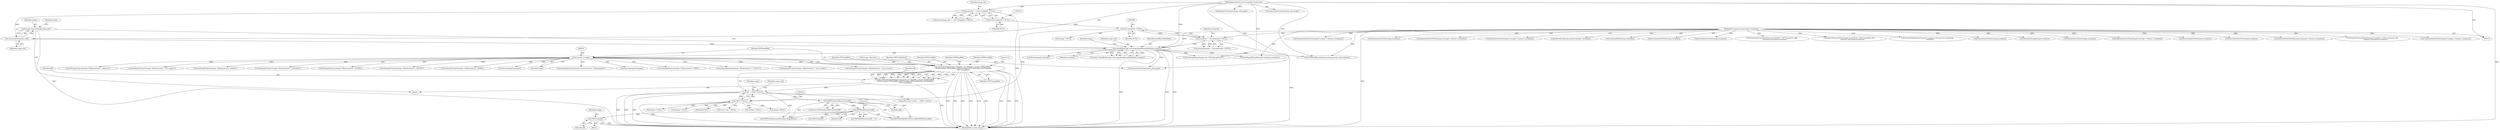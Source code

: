 digraph "0_ImageMagick_2bb6941a2d557f26a2f2049ade466e118eeaab91@pointer" {
"1000321" [label="(Call,TIFFClose(tiff))"];
"1000290" [label="(Call,TIFFReadDirectory(tiff))"];
"1000269" [label="(Call,TIFFNumberOfDirectories(tiff))"];
"1000241" [label="(Call,tiff == (TIFF *) NULL)"];
"1000223" [label="(Call,tiff=TIFFClientOpen(image->filename,\"rb\",(thandle_t) image,TIFFReadBlob,\n    TIFFWriteBlob,TIFFSeekBlob,TIFFCloseBlob,TIFFGetBlobSize,TIFFMapBlob,\n    TIFFUnmapBlob))"];
"1000225" [label="(Call,TIFFClientOpen(image->filename,\"rb\",(thandle_t) image,TIFFReadBlob,\n    TIFFWriteBlob,TIFFSeekBlob,TIFFCloseBlob,TIFFGetBlobSize,TIFFMapBlob,\n    TIFFUnmapBlob))"];
"1000230" [label="(Call,(thandle_t) image)"];
"1000200" [label="(Call,OpenBlob(image_info,image,ReadBinaryBlobMode,exception))"];
"1000196" [label="(Call,AcquireImage(image_info))"];
"1000156" [label="(Call,image_info != (const ImageInfo *) NULL)"];
"1000116" [label="(MethodParameterIn,const ImageInfo *image_info)"];
"1000158" [label="(Call,(const ImageInfo *) NULL)"];
"1000194" [label="(Call,image=AcquireImage(image_info))"];
"1000183" [label="(Call,exception != (ExceptionInfo *) NULL)"];
"1000117" [label="(MethodParameterIn,ExceptionInfo *exception)"];
"1000185" [label="(Call,(ExceptionInfo *) NULL)"];
"1000243" [label="(Call,(TIFF *) NULL)"];
"1000487" [label="(Call,SetImageProperty(image,\"tiff:photometric\",\"RGB\"))"];
"1000243" [label="(Call,(TIFF *) NULL)"];
"1003376" [label="(Call,TIFFReadPhotoshopLayers(image,image_info,exception))"];
"1000202" [label="(Identifier,image)"];
"1000160" [label="(Identifier,NULL)"];
"1000224" [label="(Identifier,tiff)"];
"1000201" [label="(Identifier,image_info)"];
"1000324" [label="(Identifier,image)"];
"1000514" [label="(Call,SetImageProperty(image,\"tiff:photometric\",\"LOGLUV\"))"];
"1001518" [label="(Call,GetImageDepth(image,exception))"];
"1000155" [label="(Call,assert(image_info != (const ImageInfo *) NULL))"];
"1000289" [label="(Call,TIFFReadDirectory(tiff) != 0)"];
"1000270" [label="(Identifier,tiff)"];
"1003406" [label="(MethodReturn,static Image *)"];
"1000469" [label="(Call,SetImageProperty(image,\"tiff:photometric\",\"min-is-white\"))"];
"1002450" [label="(Call,SyncAuthenticPixels(image,exception))"];
"1002629" [label="(Call,SyncAuthenticPixels(image,exception))"];
"1000225" [label="(Call,TIFFClientOpen(image->filename,\"rb\",(thandle_t) image,TIFFReadBlob,\n    TIFFWriteBlob,TIFFSeekBlob,TIFFCloseBlob,TIFFGetBlobSize,TIFFMapBlob,\n    TIFFUnmapBlob))"];
"1000195" [label="(Identifier,image)"];
"1000290" [label="(Call,TIFFReadDirectory(tiff))"];
"1001867" [label="(Call,ImportQuantumPixels(image,(CacheView *) NULL,quantum_info,\n            quantum_type,pixels,exception))"];
"1000460" [label="(Call,SetImageProperty(image,\"tiff:photometric\",\"min-is-black\"))"];
"1002244" [label="(Call,ImportQuantumPixels(image,(CacheView *) NULL,quantum_info,\n              quantum_type,pixels,exception))"];
"1000322" [label="(Identifier,tiff)"];
"1000291" [label="(Identifier,tiff)"];
"1000269" [label="(Call,TIFFNumberOfDirectories(tiff))"];
"1000118" [label="(Block,)"];
"1003330" [label="(Call,AcquireNextImage(image_info,image))"];
"1000760" [label="(Call,(const char *) NULL)"];
"1000317" [label="(Call,(Image *) NULL)"];
"1002785" [label="(Call,QueueAuthenticPixels(image,0,y,image->columns,rows_remaining,\n            exception))"];
"1000235" [label="(Identifier,TIFFSeekBlob)"];
"1000212" [label="(Call,DestroyImageList(image))"];
"1000345" [label="(Call,TIFFPrintDirectory(tiff,stdout,MagickFalse))"];
"1002255" [label="(Call,SyncAuthenticPixels(image,exception))"];
"1003265" [label="(Call,DecodeLabImage(image,exception))"];
"1000226" [label="(Call,image->filename)"];
"1000352" [label="(Call,TIFFGetField(tiff,TIFFTAG_IMAGEWIDTH,&width))"];
"1002077" [label="(Call,SyncAuthenticPixels(image,exception))"];
"1000248" [label="(Identifier,image)"];
"1000116" [label="(MethodParameterIn,const ImageInfo *image_info)"];
"1000184" [label="(Identifier,exception)"];
"1001849" [label="(Call,QueueAuthenticPixels(image,0,y,image->columns,1,exception))"];
"1000197" [label="(Identifier,image_info)"];
"1000194" [label="(Call,image=AcquireImage(image_info))"];
"1003218" [label="(Call,SyncAuthenticPixels(image,exception))"];
"1000267" [label="(Call,(size_t)TIFFNumberOfDirectories(tiff))"];
"1000183" [label="(Call,exception != (ExceptionInfo *) NULL)"];
"1000232" [label="(Identifier,image)"];
"1000158" [label="(Call,(const ImageInfo *) NULL)"];
"1003400" [label="(Call,(Image *)NULL)"];
"1000310" [label="(Call,AcquireNextImage(image_info,image))"];
"1001139" [label="(Call,AcquireQuantumInfo(image_info,image))"];
"1000300" [label="(Call,TIFFClose(tiff))"];
"1000320" [label="(Block,)"];
"1000307" [label="(Call,(Image *) NULL)"];
"1002990" [label="(Call,SyncAuthenticPixels(image,exception))"];
"1000550" [label="(Call,SetImageProperty(image,\"tiff:photometric\",\"unknown\"))"];
"1000156" [label="(Call,image_info != (const ImageInfo *) NULL)"];
"1000240" [label="(ControlStructure,if (tiff == (TIFF *) NULL))"];
"1000237" [label="(Identifier,TIFFGetBlobSize)"];
"1000292" [label="(Literal,0)"];
"1000117" [label="(MethodParameterIn,ExceptionInfo *exception)"];
"1000215" [label="(Call,(Image *) NULL)"];
"1000242" [label="(Identifier,tiff)"];
"1000252" [label="(Call,(Image *) NULL)"];
"1000753" [label="(Call,GetImageOption(image_info,\"tiff:exif-properties\"))"];
"1000187" [label="(Identifier,NULL)"];
"1000204" [label="(Identifier,exception)"];
"1000239" [label="(Identifier,TIFFUnmapBlob)"];
"1000505" [label="(Call,SetImageProperty(image,\"tiff:photometric\",\"CIE Log2(L)\"))"];
"1002048" [label="(Call,QueueAuthenticPixels(image,0,y,image->columns,1,exception))"];
"1000199" [label="(Identifier,status)"];
"1002066" [label="(Call,ImportQuantumPixels(image,(CacheView *) NULL,quantum_info,\n            quantum_type,pixels,exception))"];
"1002329" [label="(Call,QueueAuthenticPixels(image,0,y,image->columns,1,exception))"];
"1000321" [label="(Call,TIFFClose(tiff))"];
"1000200" [label="(Call,OpenBlob(image_info,image,ReadBinaryBlobMode,exception))"];
"1000478" [label="(Call,SetImageProperty(image,\"tiff:photometric\",\"palette\"))"];
"1002510" [label="(Call,QueueAuthenticPixels(image,0,y,image->columns,1,exception))"];
"1000245" [label="(Identifier,NULL)"];
"1000532" [label="(Call,SetImageProperty(image,\"tiff:photometric\",\"separated\"))"];
"1000203" [label="(Identifier,ReadBinaryBlobMode)"];
"1000258" [label="(Identifier,image_info)"];
"1000230" [label="(Call,(thandle_t) image)"];
"1000157" [label="(Identifier,image_info)"];
"1000541" [label="(Call,SetImageProperty(image,\"tiff:photometric\",\"YCBCR\"))"];
"1000241" [label="(Call,tiff == (TIFF *) NULL)"];
"1000220" [label="(Call,SetMagickThreadValue(tiff_exception,exception))"];
"1000185" [label="(Call,(ExceptionInfo *) NULL)"];
"1000496" [label="(Call,SetImageProperty(image,\"tiff:photometric\",\"CIELAB\"))"];
"1001878" [label="(Call,SyncAuthenticPixels(image,exception))"];
"1000236" [label="(Identifier,TIFFCloseBlob)"];
"1000198" [label="(Call,status=OpenBlob(image_info,image,ReadBinaryBlobMode,exception))"];
"1000233" [label="(Identifier,TIFFReadBlob)"];
"1003137" [label="(Call,QueueAuthenticPixels(image,0,y,image->columns,1,exception))"];
"1002158" [label="(Call,GetAuthenticPixels(image,0,y,image->columns,1,exception))"];
"1000523" [label="(Call,SetImageProperty(image,\"tiff:photometric\",\"MASK\"))"];
"1000304" [label="(Call,DestroyImageList(image))"];
"1000196" [label="(Call,AcquireImage(image_info))"];
"1000223" [label="(Call,tiff=TIFFClientOpen(image->filename,\"rb\",(thandle_t) image,TIFFReadBlob,\n    TIFFWriteBlob,TIFFSeekBlob,TIFFCloseBlob,TIFFGetBlobSize,TIFFMapBlob,\n    TIFFUnmapBlob))"];
"1000647" [label="(Call,InheritException(exception,&image->exception))"];
"1000238" [label="(Identifier,TIFFMapBlob)"];
"1000449" [label="(Call,SetImageProperty(image,\"quantum:format\",\"floating-point\"))"];
"1000234" [label="(Identifier,TIFFWriteBlob)"];
"1000182" [label="(Call,assert(exception != (ExceptionInfo *) NULL))"];
"1000249" [label="(Call,DestroyImageList(image))"];
"1000229" [label="(Literal,\"rb\")"];
"1000321" -> "1000320"  [label="AST: "];
"1000321" -> "1000322"  [label="CFG: "];
"1000322" -> "1000321"  [label="AST: "];
"1000324" -> "1000321"  [label="CFG: "];
"1000321" -> "1003406"  [label="DDG: "];
"1000321" -> "1003406"  [label="DDG: "];
"1000290" -> "1000321"  [label="DDG: "];
"1000290" -> "1000289"  [label="AST: "];
"1000290" -> "1000291"  [label="CFG: "];
"1000291" -> "1000290"  [label="AST: "];
"1000292" -> "1000290"  [label="CFG: "];
"1000290" -> "1000289"  [label="DDG: "];
"1000269" -> "1000290"  [label="DDG: "];
"1000290" -> "1000300"  [label="DDG: "];
"1000290" -> "1000345"  [label="DDG: "];
"1000290" -> "1000352"  [label="DDG: "];
"1000269" -> "1000267"  [label="AST: "];
"1000269" -> "1000270"  [label="CFG: "];
"1000270" -> "1000269"  [label="AST: "];
"1000267" -> "1000269"  [label="CFG: "];
"1000269" -> "1000267"  [label="DDG: "];
"1000241" -> "1000269"  [label="DDG: "];
"1000269" -> "1000345"  [label="DDG: "];
"1000269" -> "1000352"  [label="DDG: "];
"1000241" -> "1000240"  [label="AST: "];
"1000241" -> "1000243"  [label="CFG: "];
"1000242" -> "1000241"  [label="AST: "];
"1000243" -> "1000241"  [label="AST: "];
"1000248" -> "1000241"  [label="CFG: "];
"1000258" -> "1000241"  [label="CFG: "];
"1000241" -> "1003406"  [label="DDG: "];
"1000241" -> "1003406"  [label="DDG: "];
"1000241" -> "1003406"  [label="DDG: "];
"1000223" -> "1000241"  [label="DDG: "];
"1000243" -> "1000241"  [label="DDG: "];
"1000241" -> "1000345"  [label="DDG: "];
"1000241" -> "1000352"  [label="DDG: "];
"1000223" -> "1000118"  [label="AST: "];
"1000223" -> "1000225"  [label="CFG: "];
"1000224" -> "1000223"  [label="AST: "];
"1000225" -> "1000223"  [label="AST: "];
"1000242" -> "1000223"  [label="CFG: "];
"1000223" -> "1003406"  [label="DDG: "];
"1000225" -> "1000223"  [label="DDG: "];
"1000225" -> "1000223"  [label="DDG: "];
"1000225" -> "1000223"  [label="DDG: "];
"1000225" -> "1000223"  [label="DDG: "];
"1000225" -> "1000223"  [label="DDG: "];
"1000225" -> "1000223"  [label="DDG: "];
"1000225" -> "1000223"  [label="DDG: "];
"1000225" -> "1000223"  [label="DDG: "];
"1000225" -> "1000223"  [label="DDG: "];
"1000225" -> "1000223"  [label="DDG: "];
"1000225" -> "1000239"  [label="CFG: "];
"1000226" -> "1000225"  [label="AST: "];
"1000229" -> "1000225"  [label="AST: "];
"1000230" -> "1000225"  [label="AST: "];
"1000233" -> "1000225"  [label="AST: "];
"1000234" -> "1000225"  [label="AST: "];
"1000235" -> "1000225"  [label="AST: "];
"1000236" -> "1000225"  [label="AST: "];
"1000237" -> "1000225"  [label="AST: "];
"1000238" -> "1000225"  [label="AST: "];
"1000239" -> "1000225"  [label="AST: "];
"1000225" -> "1003406"  [label="DDG: "];
"1000225" -> "1003406"  [label="DDG: "];
"1000225" -> "1003406"  [label="DDG: "];
"1000225" -> "1003406"  [label="DDG: "];
"1000225" -> "1003406"  [label="DDG: "];
"1000225" -> "1003406"  [label="DDG: "];
"1000225" -> "1003406"  [label="DDG: "];
"1000225" -> "1003406"  [label="DDG: "];
"1000225" -> "1003406"  [label="DDG: "];
"1000230" -> "1000225"  [label="DDG: "];
"1000230" -> "1000232"  [label="CFG: "];
"1000231" -> "1000230"  [label="AST: "];
"1000232" -> "1000230"  [label="AST: "];
"1000233" -> "1000230"  [label="CFG: "];
"1000200" -> "1000230"  [label="DDG: "];
"1000230" -> "1000249"  [label="DDG: "];
"1000230" -> "1000304"  [label="DDG: "];
"1000230" -> "1000310"  [label="DDG: "];
"1000230" -> "1000449"  [label="DDG: "];
"1000230" -> "1000460"  [label="DDG: "];
"1000230" -> "1000469"  [label="DDG: "];
"1000230" -> "1000478"  [label="DDG: "];
"1000230" -> "1000487"  [label="DDG: "];
"1000230" -> "1000496"  [label="DDG: "];
"1000230" -> "1000505"  [label="DDG: "];
"1000230" -> "1000514"  [label="DDG: "];
"1000230" -> "1000523"  [label="DDG: "];
"1000230" -> "1000532"  [label="DDG: "];
"1000230" -> "1000541"  [label="DDG: "];
"1000230" -> "1000550"  [label="DDG: "];
"1000200" -> "1000198"  [label="AST: "];
"1000200" -> "1000204"  [label="CFG: "];
"1000201" -> "1000200"  [label="AST: "];
"1000202" -> "1000200"  [label="AST: "];
"1000203" -> "1000200"  [label="AST: "];
"1000204" -> "1000200"  [label="AST: "];
"1000198" -> "1000200"  [label="CFG: "];
"1000200" -> "1003406"  [label="DDG: "];
"1000200" -> "1003406"  [label="DDG: "];
"1000200" -> "1003406"  [label="DDG: "];
"1000200" -> "1000198"  [label="DDG: "];
"1000200" -> "1000198"  [label="DDG: "];
"1000200" -> "1000198"  [label="DDG: "];
"1000200" -> "1000198"  [label="DDG: "];
"1000196" -> "1000200"  [label="DDG: "];
"1000116" -> "1000200"  [label="DDG: "];
"1000194" -> "1000200"  [label="DDG: "];
"1000183" -> "1000200"  [label="DDG: "];
"1000117" -> "1000200"  [label="DDG: "];
"1000200" -> "1000212"  [label="DDG: "];
"1000200" -> "1000220"  [label="DDG: "];
"1000200" -> "1000310"  [label="DDG: "];
"1000200" -> "1000753"  [label="DDG: "];
"1000200" -> "1003376"  [label="DDG: "];
"1000196" -> "1000194"  [label="AST: "];
"1000196" -> "1000197"  [label="CFG: "];
"1000197" -> "1000196"  [label="AST: "];
"1000194" -> "1000196"  [label="CFG: "];
"1000196" -> "1000194"  [label="DDG: "];
"1000156" -> "1000196"  [label="DDG: "];
"1000116" -> "1000196"  [label="DDG: "];
"1000156" -> "1000155"  [label="AST: "];
"1000156" -> "1000158"  [label="CFG: "];
"1000157" -> "1000156"  [label="AST: "];
"1000158" -> "1000156"  [label="AST: "];
"1000155" -> "1000156"  [label="CFG: "];
"1000156" -> "1003406"  [label="DDG: "];
"1000156" -> "1000155"  [label="DDG: "];
"1000156" -> "1000155"  [label="DDG: "];
"1000116" -> "1000156"  [label="DDG: "];
"1000158" -> "1000156"  [label="DDG: "];
"1000116" -> "1000115"  [label="AST: "];
"1000116" -> "1003406"  [label="DDG: "];
"1000116" -> "1000310"  [label="DDG: "];
"1000116" -> "1000753"  [label="DDG: "];
"1000116" -> "1001139"  [label="DDG: "];
"1000116" -> "1003330"  [label="DDG: "];
"1000116" -> "1003376"  [label="DDG: "];
"1000158" -> "1000160"  [label="CFG: "];
"1000159" -> "1000158"  [label="AST: "];
"1000160" -> "1000158"  [label="AST: "];
"1000158" -> "1000185"  [label="DDG: "];
"1000194" -> "1000118"  [label="AST: "];
"1000195" -> "1000194"  [label="AST: "];
"1000199" -> "1000194"  [label="CFG: "];
"1000194" -> "1003406"  [label="DDG: "];
"1000183" -> "1000182"  [label="AST: "];
"1000183" -> "1000185"  [label="CFG: "];
"1000184" -> "1000183"  [label="AST: "];
"1000185" -> "1000183"  [label="AST: "];
"1000182" -> "1000183"  [label="CFG: "];
"1000183" -> "1003406"  [label="DDG: "];
"1000183" -> "1000182"  [label="DDG: "];
"1000183" -> "1000182"  [label="DDG: "];
"1000117" -> "1000183"  [label="DDG: "];
"1000185" -> "1000183"  [label="DDG: "];
"1000117" -> "1000115"  [label="AST: "];
"1000117" -> "1003406"  [label="DDG: "];
"1000117" -> "1000220"  [label="DDG: "];
"1000117" -> "1000647"  [label="DDG: "];
"1000117" -> "1001518"  [label="DDG: "];
"1000117" -> "1001849"  [label="DDG: "];
"1000117" -> "1001867"  [label="DDG: "];
"1000117" -> "1001878"  [label="DDG: "];
"1000117" -> "1002048"  [label="DDG: "];
"1000117" -> "1002066"  [label="DDG: "];
"1000117" -> "1002077"  [label="DDG: "];
"1000117" -> "1002158"  [label="DDG: "];
"1000117" -> "1002244"  [label="DDG: "];
"1000117" -> "1002255"  [label="DDG: "];
"1000117" -> "1002329"  [label="DDG: "];
"1000117" -> "1002450"  [label="DDG: "];
"1000117" -> "1002510"  [label="DDG: "];
"1000117" -> "1002629"  [label="DDG: "];
"1000117" -> "1002785"  [label="DDG: "];
"1000117" -> "1002990"  [label="DDG: "];
"1000117" -> "1003137"  [label="DDG: "];
"1000117" -> "1003218"  [label="DDG: "];
"1000117" -> "1003265"  [label="DDG: "];
"1000117" -> "1003376"  [label="DDG: "];
"1000185" -> "1000187"  [label="CFG: "];
"1000186" -> "1000185"  [label="AST: "];
"1000187" -> "1000185"  [label="AST: "];
"1000185" -> "1000215"  [label="DDG: "];
"1000185" -> "1000243"  [label="DDG: "];
"1000243" -> "1000245"  [label="CFG: "];
"1000244" -> "1000243"  [label="AST: "];
"1000245" -> "1000243"  [label="AST: "];
"1000243" -> "1003406"  [label="DDG: "];
"1000243" -> "1000252"  [label="DDG: "];
"1000243" -> "1000307"  [label="DDG: "];
"1000243" -> "1000317"  [label="DDG: "];
"1000243" -> "1000760"  [label="DDG: "];
"1000243" -> "1003400"  [label="DDG: "];
}
